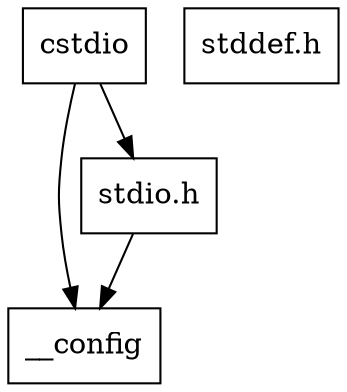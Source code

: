 digraph "dependencies" {
  header_1 [ shape="box", label="cstdio"];
  header_2 [ shape="box", label="__config"];
  header_11 [ shape="box", label="stdio.h"];
  header_14 [ shape="box", label="stddef.h"];
  header_1 -> header_2;
  header_1 -> header_11;
  header_11 -> header_2;
}